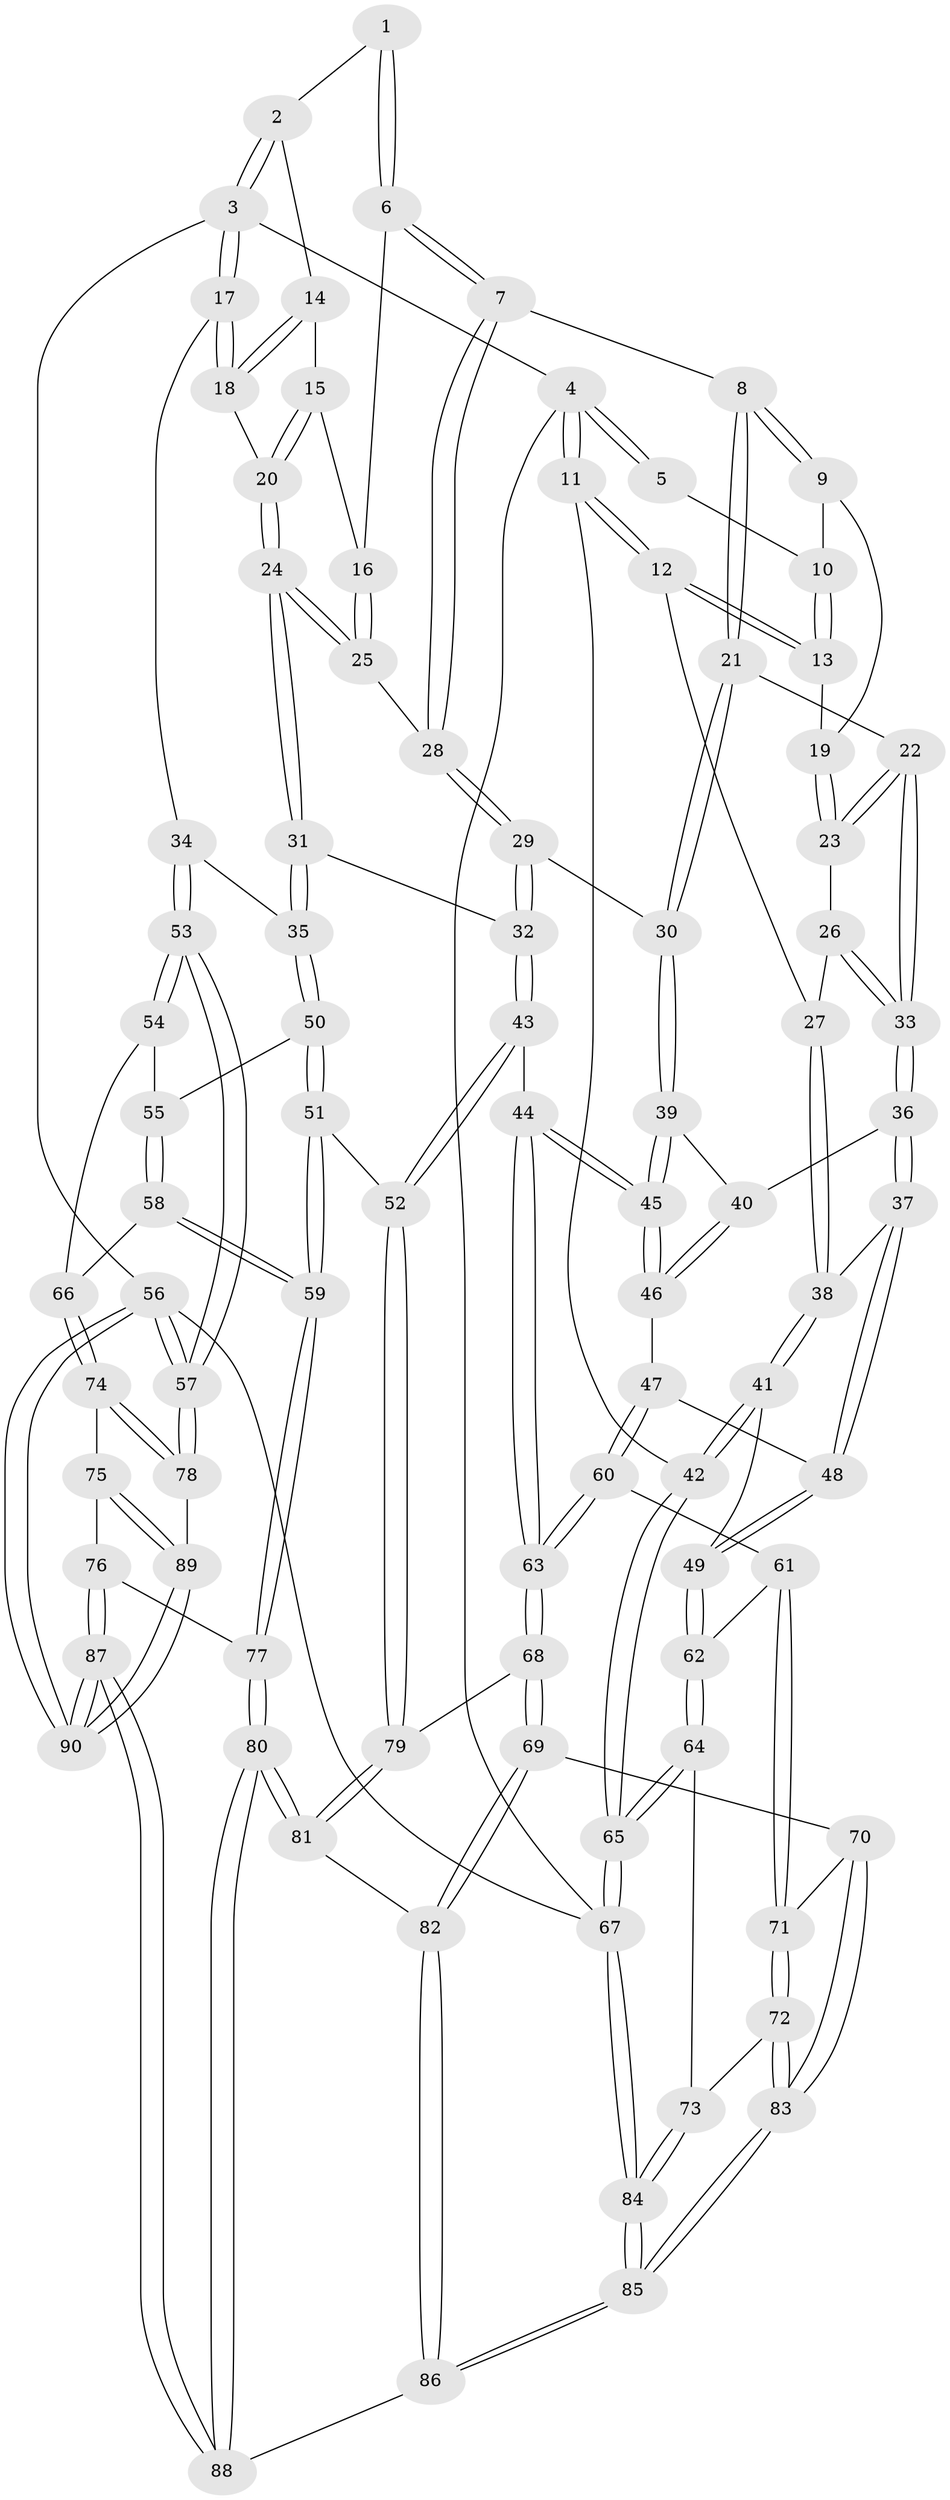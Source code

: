 // coarse degree distribution, {3: 0.07407407407407407, 5: 0.2962962962962963, 6: 0.1111111111111111, 4: 0.5185185185185185}
// Generated by graph-tools (version 1.1) at 2025/52/02/27/25 19:52:44]
// undirected, 90 vertices, 222 edges
graph export_dot {
graph [start="1"]
  node [color=gray90,style=filled];
  1 [pos="+0.4916271379185478+0"];
  2 [pos="+0.8419357911312328+0"];
  3 [pos="+1+0"];
  4 [pos="+0+0"];
  5 [pos="+0.2231985990309053+0"];
  6 [pos="+0.4801610862791824+0.06397656189751634"];
  7 [pos="+0.4768732917085413+0.06863080718427689"];
  8 [pos="+0.40471473448762896+0.13086612141773316"];
  9 [pos="+0.28707605392112795+0.06806959811497003"];
  10 [pos="+0.22290293248833307+0"];
  11 [pos="+0+0.24486147193221053"];
  12 [pos="+0.02860005478798837+0.2166135190772413"];
  13 [pos="+0.14190320874685497+0.10858294663345175"];
  14 [pos="+0.8037347158776966+0"];
  15 [pos="+0.6905828931497499+0.06762207615208464"];
  16 [pos="+0.6067046845163546+0.11857585953794042"];
  17 [pos="+1+0.232845984126727"];
  18 [pos="+0.8266597268145222+0.14572270404653917"];
  19 [pos="+0.2516315046751631+0.13865379669051986"];
  20 [pos="+0.7539145606451539+0.24985385418457776"];
  21 [pos="+0.36174335477406694+0.264162905620533"];
  22 [pos="+0.36115786351507556+0.26417737377967027"];
  23 [pos="+0.27914151222716643+0.257584960897127"];
  24 [pos="+0.7428208093729582+0.28092268543605936"];
  25 [pos="+0.6235670772709044+0.1731430729750151"];
  26 [pos="+0.2729253644284383+0.2588494357399081"];
  27 [pos="+0.19196884743393391+0.27069083670446675"];
  28 [pos="+0.544829341491455+0.2326068000095734"];
  29 [pos="+0.5196146223042677+0.32799208787373246"];
  30 [pos="+0.3970906499485509+0.30274391462275796"];
  31 [pos="+0.7481449728706591+0.35796867342933186"];
  32 [pos="+0.5804083168092437+0.3733744821346305"];
  33 [pos="+0.25474192434707005+0.4217422669884315"];
  34 [pos="+1+0.274785638022439"];
  35 [pos="+0.7813760037010816+0.3866247841642594"];
  36 [pos="+0.2540406545167931+0.4231879168804642"];
  37 [pos="+0.2197007323815422+0.42938017102316817"];
  38 [pos="+0.2011965799211473+0.4138936930441525"];
  39 [pos="+0.3671843326083517+0.43119533976380814"];
  40 [pos="+0.28083829139278665+0.4311490373790298"];
  41 [pos="+0+0.47823624649287294"];
  42 [pos="+0+0.39159409254414107"];
  43 [pos="+0.48764963683083823+0.5828389818711085"];
  44 [pos="+0.46383234562234704+0.5912623620752704"];
  45 [pos="+0.39082348805676154+0.53367778586054"];
  46 [pos="+0.28112081835968394+0.5436327827112133"];
  47 [pos="+0.24004459737776457+0.553437250154213"];
  48 [pos="+0.22387721359420884+0.5349417870486789"];
  49 [pos="+0.008029021823862104+0.48912951870512306"];
  50 [pos="+0.7865230300772248+0.46541616751380926"];
  51 [pos="+0.6597943178053342+0.6382048511592529"];
  52 [pos="+0.6577291988357957+0.6380986449021421"];
  53 [pos="+1+0.6240821727927273"];
  54 [pos="+0.9900909061103442+0.5900254695875364"];
  55 [pos="+0.8083400549826617+0.48904648182809546"];
  56 [pos="+1+1"];
  57 [pos="+1+0.9317459909954606"];
  58 [pos="+0.8489433106271409+0.6689081919620417"];
  59 [pos="+0.7114556060317845+0.7103598925462962"];
  60 [pos="+0.23007630954470146+0.5880051328333925"];
  61 [pos="+0.20539875066460006+0.6386790332344842"];
  62 [pos="+0.09672475173068101+0.6432999829376581"];
  63 [pos="+0.4177851423558488+0.6978390395557458"];
  64 [pos="+0.04944471710321781+0.7713931301099648"];
  65 [pos="+0+0.7770174764650314"];
  66 [pos="+0.8539016521332211+0.6714319610971066"];
  67 [pos="+0+1"];
  68 [pos="+0.41751229318070093+0.6986949390193673"];
  69 [pos="+0.3530551441745468+0.7726702964433885"];
  70 [pos="+0.27043913511565815+0.7614102795663761"];
  71 [pos="+0.2694174325814163+0.7610130018640004"];
  72 [pos="+0.12684457957076783+0.8036651293245324"];
  73 [pos="+0.07582032649228139+0.7928773625840195"];
  74 [pos="+0.8661120752234268+0.6925462597282027"];
  75 [pos="+0.8051475218868736+0.8252408316065303"];
  76 [pos="+0.7871218416776984+0.8222031989812774"];
  77 [pos="+0.7250544291632782+0.7930787271633565"];
  78 [pos="+1+0.8868731305477394"];
  79 [pos="+0.5514810240627044+0.7881543620625988"];
  80 [pos="+0.6046258698251175+0.8984045309931029"];
  81 [pos="+0.5970538774764699+0.8925726522031245"];
  82 [pos="+0.3794602453741067+0.863146716747657"];
  83 [pos="+0.1971858176810569+0.9714165225717314"];
  84 [pos="+0.011297910722368326+1"];
  85 [pos="+0.2261337972526358+1"];
  86 [pos="+0.30074925564114086+1"];
  87 [pos="+0.6947768775923306+1"];
  88 [pos="+0.6362584493413727+1"];
  89 [pos="+0.8382289839394411+0.8395809752113664"];
  90 [pos="+0.7307211341514346+1"];
  1 -- 2;
  1 -- 6;
  1 -- 6;
  2 -- 3;
  2 -- 3;
  2 -- 14;
  3 -- 4;
  3 -- 17;
  3 -- 17;
  3 -- 56;
  4 -- 5;
  4 -- 5;
  4 -- 11;
  4 -- 11;
  4 -- 67;
  5 -- 10;
  6 -- 7;
  6 -- 7;
  6 -- 16;
  7 -- 8;
  7 -- 28;
  7 -- 28;
  8 -- 9;
  8 -- 9;
  8 -- 21;
  8 -- 21;
  9 -- 10;
  9 -- 19;
  10 -- 13;
  10 -- 13;
  11 -- 12;
  11 -- 12;
  11 -- 42;
  12 -- 13;
  12 -- 13;
  12 -- 27;
  13 -- 19;
  14 -- 15;
  14 -- 18;
  14 -- 18;
  15 -- 16;
  15 -- 20;
  15 -- 20;
  16 -- 25;
  16 -- 25;
  17 -- 18;
  17 -- 18;
  17 -- 34;
  18 -- 20;
  19 -- 23;
  19 -- 23;
  20 -- 24;
  20 -- 24;
  21 -- 22;
  21 -- 30;
  21 -- 30;
  22 -- 23;
  22 -- 23;
  22 -- 33;
  22 -- 33;
  23 -- 26;
  24 -- 25;
  24 -- 25;
  24 -- 31;
  24 -- 31;
  25 -- 28;
  26 -- 27;
  26 -- 33;
  26 -- 33;
  27 -- 38;
  27 -- 38;
  28 -- 29;
  28 -- 29;
  29 -- 30;
  29 -- 32;
  29 -- 32;
  30 -- 39;
  30 -- 39;
  31 -- 32;
  31 -- 35;
  31 -- 35;
  32 -- 43;
  32 -- 43;
  33 -- 36;
  33 -- 36;
  34 -- 35;
  34 -- 53;
  34 -- 53;
  35 -- 50;
  35 -- 50;
  36 -- 37;
  36 -- 37;
  36 -- 40;
  37 -- 38;
  37 -- 48;
  37 -- 48;
  38 -- 41;
  38 -- 41;
  39 -- 40;
  39 -- 45;
  39 -- 45;
  40 -- 46;
  40 -- 46;
  41 -- 42;
  41 -- 42;
  41 -- 49;
  42 -- 65;
  42 -- 65;
  43 -- 44;
  43 -- 52;
  43 -- 52;
  44 -- 45;
  44 -- 45;
  44 -- 63;
  44 -- 63;
  45 -- 46;
  45 -- 46;
  46 -- 47;
  47 -- 48;
  47 -- 60;
  47 -- 60;
  48 -- 49;
  48 -- 49;
  49 -- 62;
  49 -- 62;
  50 -- 51;
  50 -- 51;
  50 -- 55;
  51 -- 52;
  51 -- 59;
  51 -- 59;
  52 -- 79;
  52 -- 79;
  53 -- 54;
  53 -- 54;
  53 -- 57;
  53 -- 57;
  54 -- 55;
  54 -- 66;
  55 -- 58;
  55 -- 58;
  56 -- 57;
  56 -- 57;
  56 -- 90;
  56 -- 90;
  56 -- 67;
  57 -- 78;
  57 -- 78;
  58 -- 59;
  58 -- 59;
  58 -- 66;
  59 -- 77;
  59 -- 77;
  60 -- 61;
  60 -- 63;
  60 -- 63;
  61 -- 62;
  61 -- 71;
  61 -- 71;
  62 -- 64;
  62 -- 64;
  63 -- 68;
  63 -- 68;
  64 -- 65;
  64 -- 65;
  64 -- 73;
  65 -- 67;
  65 -- 67;
  66 -- 74;
  66 -- 74;
  67 -- 84;
  67 -- 84;
  68 -- 69;
  68 -- 69;
  68 -- 79;
  69 -- 70;
  69 -- 82;
  69 -- 82;
  70 -- 71;
  70 -- 83;
  70 -- 83;
  71 -- 72;
  71 -- 72;
  72 -- 73;
  72 -- 83;
  72 -- 83;
  73 -- 84;
  73 -- 84;
  74 -- 75;
  74 -- 78;
  74 -- 78;
  75 -- 76;
  75 -- 89;
  75 -- 89;
  76 -- 77;
  76 -- 87;
  76 -- 87;
  77 -- 80;
  77 -- 80;
  78 -- 89;
  79 -- 81;
  79 -- 81;
  80 -- 81;
  80 -- 81;
  80 -- 88;
  80 -- 88;
  81 -- 82;
  82 -- 86;
  82 -- 86;
  83 -- 85;
  83 -- 85;
  84 -- 85;
  84 -- 85;
  85 -- 86;
  85 -- 86;
  86 -- 88;
  87 -- 88;
  87 -- 88;
  87 -- 90;
  87 -- 90;
  89 -- 90;
  89 -- 90;
}
